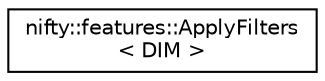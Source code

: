 digraph "Graphical Class Hierarchy"
{
  edge [fontname="Helvetica",fontsize="10",labelfontname="Helvetica",labelfontsize="10"];
  node [fontname="Helvetica",fontsize="10",shape=record];
  rankdir="LR";
  Node1 [label="nifty::features::ApplyFilters\l\< DIM \>",height=0.2,width=0.4,color="black", fillcolor="white", style="filled",URL="$structnifty_1_1features_1_1ApplyFilters.html"];
}
